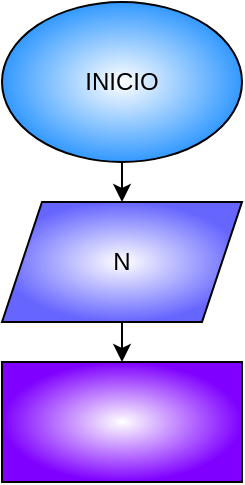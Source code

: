 <mxfile>
    <diagram id="2sh9hJDYeap4JFdJcVj2" name="Página-1">
        <mxGraphModel dx="173" dy="216" grid="1" gridSize="10" guides="1" tooltips="1" connect="1" arrows="1" fold="1" page="1" pageScale="1" pageWidth="827" pageHeight="1169" math="0" shadow="0">
            <root>
                <mxCell id="0"/>
                <mxCell id="1" parent="0"/>
                <mxCell id="4" value="" style="edgeStyle=none;html=1;" parent="1" source="2" target="3" edge="1">
                    <mxGeometry relative="1" as="geometry"/>
                </mxCell>
                <mxCell id="2" value="INICIO" style="ellipse;whiteSpace=wrap;html=1;gradientColor=#3399FF;gradientDirection=radial;" parent="1" vertex="1">
                    <mxGeometry x="180" width="120" height="80" as="geometry"/>
                </mxCell>
                <mxCell id="6" value="" style="edgeStyle=none;html=1;" parent="1" source="3" target="5" edge="1">
                    <mxGeometry relative="1" as="geometry"/>
                </mxCell>
                <mxCell id="3" value="N" style="shape=parallelogram;perimeter=parallelogramPerimeter;whiteSpace=wrap;html=1;fixedSize=1;gradientColor=#6666FF;gradientDirection=radial;" parent="1" vertex="1">
                    <mxGeometry x="180" y="100" width="120" height="60" as="geometry"/>
                </mxCell>
                <mxCell id="5" value="" style="whiteSpace=wrap;html=1;gradientColor=#7F00FF;gradientDirection=radial;" parent="1" vertex="1">
                    <mxGeometry x="180" y="180" width="120" height="60" as="geometry"/>
                </mxCell>
            </root>
        </mxGraphModel>
    </diagram>
</mxfile>